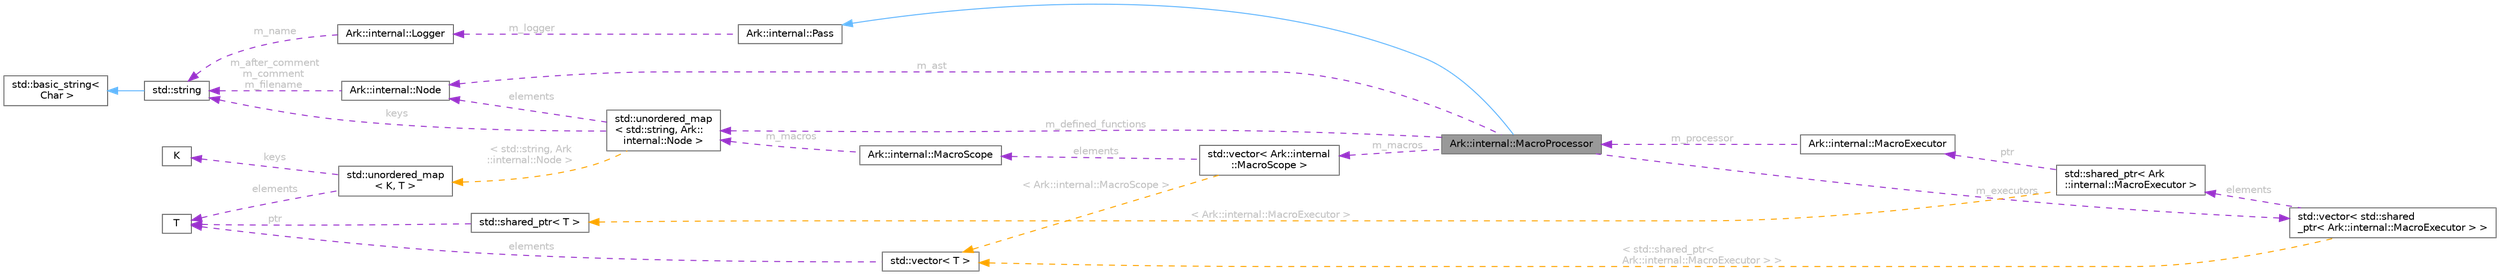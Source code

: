 digraph "Ark::internal::MacroProcessor"
{
 // INTERACTIVE_SVG=YES
 // LATEX_PDF_SIZE
  bgcolor="transparent";
  edge [fontname=Helvetica,fontsize=10,labelfontname=Helvetica,labelfontsize=10];
  node [fontname=Helvetica,fontsize=10,shape=box,height=0.2,width=0.4];
  rankdir="LR";
  Node1 [id="Node000001",label="Ark::internal::MacroProcessor",height=0.2,width=0.4,color="gray40", fillcolor="grey60", style="filled", fontcolor="black",tooltip="The class handling the macros definitions and calls, given an AST."];
  Node2 -> Node1 [id="edge1_Node000001_Node000002",dir="back",color="steelblue1",style="solid",tooltip=" "];
  Node2 [id="Node000002",label="Ark::internal::Pass",height=0.2,width=0.4,color="gray40", fillcolor="white", style="filled",URL="$da/d7b/classArk_1_1internal_1_1Pass.html",tooltip="An interface to describe compiler passes."];
  Node3 -> Node2 [id="edge2_Node000002_Node000003",dir="back",color="darkorchid3",style="dashed",tooltip=" ",label=" m_logger",fontcolor="grey" ];
  Node3 [id="Node000003",label="Ark::internal::Logger",height=0.2,width=0.4,color="gray40", fillcolor="white", style="filled",URL="$d6/d2f/classArk_1_1internal_1_1Logger.html",tooltip=" "];
  Node4 -> Node3 [id="edge3_Node000003_Node000004",dir="back",color="darkorchid3",style="dashed",tooltip=" ",label=" m_name",fontcolor="grey" ];
  Node4 [id="Node000004",label="std::string",height=0.2,width=0.4,color="gray40", fillcolor="white", style="filled",tooltip=" "];
  Node5 -> Node4 [id="edge4_Node000004_Node000005",dir="back",color="steelblue1",style="solid",tooltip=" "];
  Node5 [id="Node000005",label="std::basic_string\<\l Char \>",height=0.2,width=0.4,color="gray40", fillcolor="white", style="filled",tooltip=" "];
  Node6 -> Node1 [id="edge5_Node000001_Node000006",dir="back",color="darkorchid3",style="dashed",tooltip=" ",label=" m_ast",fontcolor="grey" ];
  Node6 [id="Node000006",label="Ark::internal::Node",height=0.2,width=0.4,color="gray40", fillcolor="white", style="filled",URL="$dc/d9e/classArk_1_1internal_1_1Node.html",tooltip="A node of an Abstract Syntax Tree for ArkScript."];
  Node4 -> Node6 [id="edge6_Node000006_Node000004",dir="back",color="darkorchid3",style="dashed",tooltip=" ",label=" m_after_comment\nm_comment\nm_filename",fontcolor="grey" ];
  Node7 -> Node1 [id="edge7_Node000001_Node000007",dir="back",color="darkorchid3",style="dashed",tooltip=" ",label=" m_macros",fontcolor="grey" ];
  Node7 [id="Node000007",label="std::vector\< Ark::internal\l::MacroScope \>",height=0.2,width=0.4,color="gray40", fillcolor="white", style="filled",tooltip=" "];
  Node8 -> Node7 [id="edge8_Node000007_Node000008",dir="back",color="darkorchid3",style="dashed",tooltip=" ",label=" elements",fontcolor="grey" ];
  Node8 [id="Node000008",label="Ark::internal::MacroScope",height=0.2,width=0.4,color="gray40", fillcolor="white", style="filled",URL="$d6/d42/classArk_1_1internal_1_1MacroScope.html",tooltip=" "];
  Node9 -> Node8 [id="edge9_Node000008_Node000009",dir="back",color="darkorchid3",style="dashed",tooltip=" ",label=" m_macros",fontcolor="grey" ];
  Node9 [id="Node000009",label="std::unordered_map\l\< std::string, Ark::\linternal::Node \>",height=0.2,width=0.4,color="gray40", fillcolor="white", style="filled",tooltip=" "];
  Node4 -> Node9 [id="edge10_Node000009_Node000004",dir="back",color="darkorchid3",style="dashed",tooltip=" ",label=" keys",fontcolor="grey" ];
  Node6 -> Node9 [id="edge11_Node000009_Node000006",dir="back",color="darkorchid3",style="dashed",tooltip=" ",label=" elements",fontcolor="grey" ];
  Node10 -> Node9 [id="edge12_Node000009_Node000010",dir="back",color="orange",style="dashed",tooltip=" ",label=" \< std::string, Ark\l::internal::Node \>",fontcolor="grey" ];
  Node10 [id="Node000010",label="std::unordered_map\l\< K, T \>",height=0.2,width=0.4,color="gray40", fillcolor="white", style="filled",tooltip=" "];
  Node11 -> Node10 [id="edge13_Node000010_Node000011",dir="back",color="darkorchid3",style="dashed",tooltip=" ",label=" keys",fontcolor="grey" ];
  Node11 [id="Node000011",label="K",height=0.2,width=0.4,color="gray40", fillcolor="white", style="filled",tooltip=" "];
  Node12 -> Node10 [id="edge14_Node000010_Node000012",dir="back",color="darkorchid3",style="dashed",tooltip=" ",label=" elements",fontcolor="grey" ];
  Node12 [id="Node000012",label="T",height=0.2,width=0.4,color="gray40", fillcolor="white", style="filled",tooltip=" "];
  Node13 -> Node7 [id="edge15_Node000007_Node000013",dir="back",color="orange",style="dashed",tooltip=" ",label=" \< Ark::internal::MacroScope \>",fontcolor="grey" ];
  Node13 [id="Node000013",label="std::vector\< T \>",height=0.2,width=0.4,color="gray40", fillcolor="white", style="filled",tooltip=" "];
  Node12 -> Node13 [id="edge16_Node000013_Node000012",dir="back",color="darkorchid3",style="dashed",tooltip=" ",label=" elements",fontcolor="grey" ];
  Node14 -> Node1 [id="edge17_Node000001_Node000014",dir="back",color="darkorchid3",style="dashed",tooltip=" ",label=" m_executors",fontcolor="grey" ];
  Node14 [id="Node000014",label="std::vector\< std::shared\l_ptr\< Ark::internal::MacroExecutor \> \>",height=0.2,width=0.4,color="gray40", fillcolor="white", style="filled",tooltip=" "];
  Node15 -> Node14 [id="edge18_Node000014_Node000015",dir="back",color="darkorchid3",style="dashed",tooltip=" ",label=" elements",fontcolor="grey" ];
  Node15 [id="Node000015",label="std::shared_ptr\< Ark\l::internal::MacroExecutor \>",height=0.2,width=0.4,color="gray40", fillcolor="white", style="filled",tooltip=" "];
  Node16 -> Node15 [id="edge19_Node000015_Node000016",dir="back",color="darkorchid3",style="dashed",tooltip=" ",label=" ptr",fontcolor="grey" ];
  Node16 [id="Node000016",label="Ark::internal::MacroExecutor",height=0.2,width=0.4,color="gray40", fillcolor="white", style="filled",URL="$d5/d8f/classArk_1_1internal_1_1MacroExecutor.html",tooltip="A class that applies macros in a Node."];
  Node1 -> Node16 [id="edge20_Node000016_Node000001",dir="back",color="darkorchid3",style="dashed",tooltip=" ",label=" m_processor",fontcolor="grey" ];
  Node17 -> Node15 [id="edge21_Node000015_Node000017",dir="back",color="orange",style="dashed",tooltip=" ",label=" \< Ark::internal::MacroExecutor \>",fontcolor="grey" ];
  Node17 [id="Node000017",label="std::shared_ptr\< T \>",height=0.2,width=0.4,color="gray40", fillcolor="white", style="filled",tooltip=" "];
  Node12 -> Node17 [id="edge22_Node000017_Node000012",dir="back",color="darkorchid3",style="dashed",tooltip=" ",label=" ptr",fontcolor="grey" ];
  Node13 -> Node14 [id="edge23_Node000014_Node000013",dir="back",color="orange",style="dashed",tooltip=" ",label=" \< std::shared_ptr\<\l Ark::internal::MacroExecutor \> \>",fontcolor="grey" ];
  Node9 -> Node1 [id="edge24_Node000001_Node000009",dir="back",color="darkorchid3",style="dashed",tooltip=" ",label=" m_defined_functions",fontcolor="grey" ];
}

